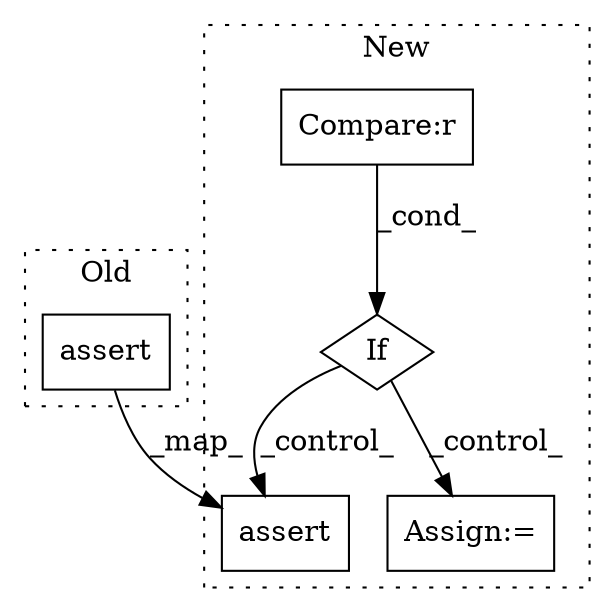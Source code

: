 digraph G {
subgraph cluster0 {
1 [label="assert" a="65" s="193" l="7" shape="box"];
label = "Old";
style="dotted";
}
subgraph cluster1 {
2 [label="assert" a="65" s="260" l="7" shape="box"];
3 [label="If" a="96" s="193,246" l="3,14" shape="diamond"];
4 [label="Compare:r" a="40" s="196" l="50" shape="box"];
5 [label="Assign:=" a="68" s="597" l="3" shape="box"];
label = "New";
style="dotted";
}
1 -> 2 [label="_map_"];
3 -> 5 [label="_control_"];
3 -> 2 [label="_control_"];
4 -> 3 [label="_cond_"];
}